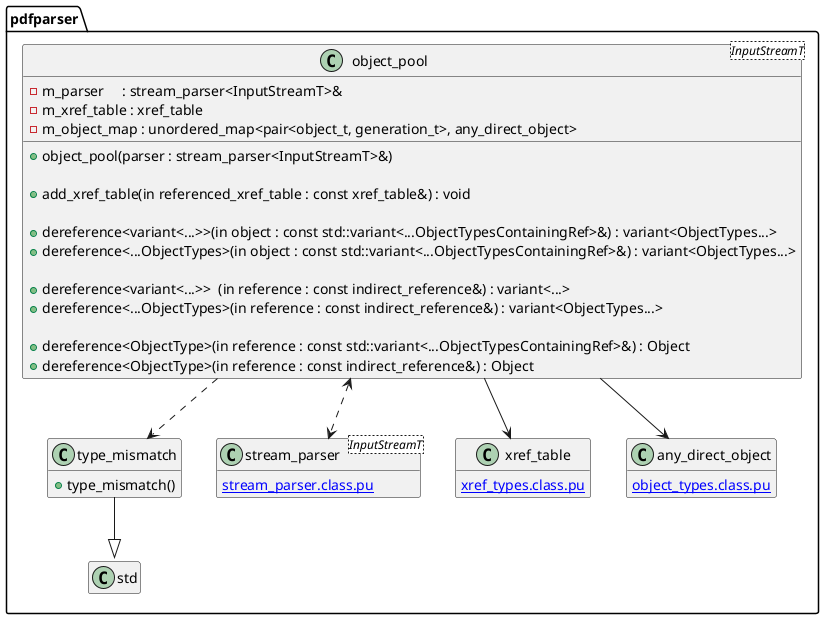 @startuml object_pool
hide empty members
namespace pdfparser {
class type_mismatch {
	+type_mismatch()
}
type_mismatch --|> std::runtime_error

class object_pool<InputStreamT> {
	-m_parser     : stream_parser<InputStreamT>&
	-m_xref_table : xref_table
	-m_object_map : unordered_map<pair<object_t, generation_t>, any_direct_object>

	+object_pool(parser : stream_parser<InputStreamT>&)

	+add_xref_table(in referenced_xref_table : const xref_table&) : void

	' NOTE: variant 版は必要になったら実装
	+dereference<variant<...>>(in object : const std::variant<...ObjectTypesContainingRef>&) : variant<ObjectTypes...>
	+dereference<...ObjectTypes>(in object : const std::variant<...ObjectTypesContainingRef>&) : variant<ObjectTypes...>

	' NOTE: variant 版は必要になったら実装
	+dereference<variant<...>>  (in reference : const indirect_reference&) : variant<...>
	+dereference<...ObjectTypes>(in reference : const indirect_reference&) : variant<ObjectTypes...>

	+dereference<ObjectType>(in reference : const std::variant<...ObjectTypesContainingRef>&) : Object
	+dereference<ObjectType>(in reference : const indirect_reference&) : Object
}
object_pool <..> stream_parser
object_pool --> xref_table
object_pool --> any_direct_object
object_pool ..> type_mismatch

class stream_parser<InputStreamT> {
	[[stream_parser.class.pu]]
}
class xref_table {
	[[xref_types.class.pu]]
}
class any_direct_object  {
	[[object_types.class.pu]]
}
}
@enduml
